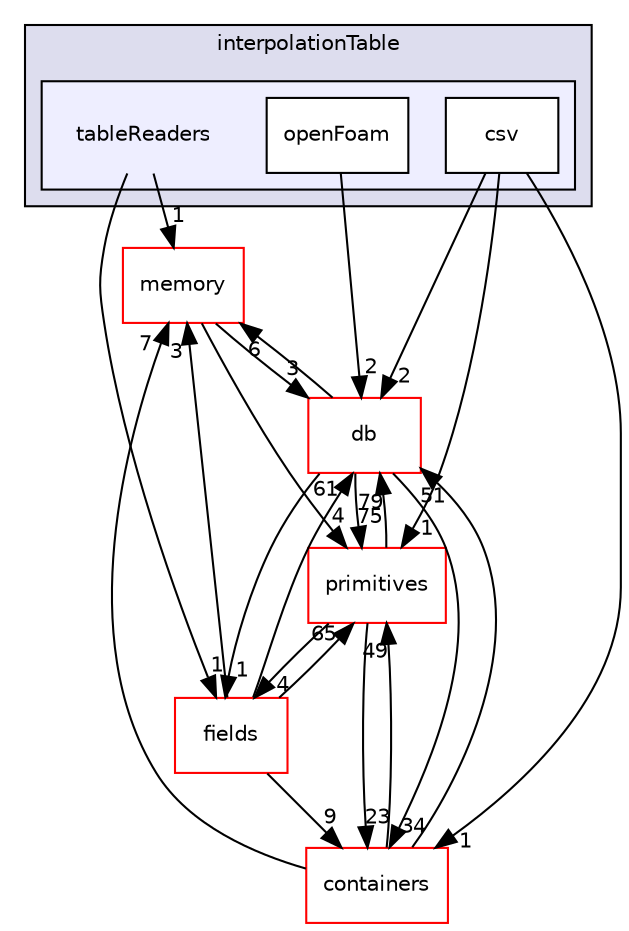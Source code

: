 digraph "src/OpenFOAM/interpolations/interpolationTable/tableReaders" {
  bgcolor=transparent;
  compound=true
  node [ fontsize="10", fontname="Helvetica"];
  edge [ labelfontsize="10", labelfontname="Helvetica"];
  subgraph clusterdir_9f1aca8cdff648a574ac91ac8f606876 {
    graph [ bgcolor="#ddddee", pencolor="black", label="interpolationTable" fontname="Helvetica", fontsize="10", URL="dir_9f1aca8cdff648a574ac91ac8f606876.html"]
  subgraph clusterdir_f6f39c37c2453dc98685617372493be5 {
    graph [ bgcolor="#eeeeff", pencolor="black", label="" URL="dir_f6f39c37c2453dc98685617372493be5.html"];
    dir_f6f39c37c2453dc98685617372493be5 [shape=plaintext label="tableReaders"];
    dir_34901c6b6c38fb508b373ce3b68106ff [shape=box label="csv" color="black" fillcolor="white" style="filled" URL="dir_34901c6b6c38fb508b373ce3b68106ff.html"];
    dir_6313558c27f915f7497766c22630afc3 [shape=box label="openFoam" color="black" fillcolor="white" style="filled" URL="dir_6313558c27f915f7497766c22630afc3.html"];
  }
  }
  dir_385a22dcc2f7120acb0f1a7a832b3b8d [shape=box label="memory" color="red" URL="dir_385a22dcc2f7120acb0f1a7a832b3b8d.html"];
  dir_962442b8f989d5529fab5e0f0e4ffb74 [shape=box label="fields" color="red" URL="dir_962442b8f989d5529fab5e0f0e4ffb74.html"];
  dir_19d0872053bde092be81d7fe3f56cbf7 [shape=box label="containers" color="red" URL="dir_19d0872053bde092be81d7fe3f56cbf7.html"];
  dir_63c634f7a7cfd679ac26c67fb30fc32f [shape=box label="db" color="red" URL="dir_63c634f7a7cfd679ac26c67fb30fc32f.html"];
  dir_3e50f45338116b169052b428016851aa [shape=box label="primitives" color="red" URL="dir_3e50f45338116b169052b428016851aa.html"];
  dir_385a22dcc2f7120acb0f1a7a832b3b8d->dir_63c634f7a7cfd679ac26c67fb30fc32f [headlabel="3", labeldistance=1.5 headhref="dir_002254_001985.html"];
  dir_385a22dcc2f7120acb0f1a7a832b3b8d->dir_3e50f45338116b169052b428016851aa [headlabel="4", labeldistance=1.5 headhref="dir_002254_002358.html"];
  dir_962442b8f989d5529fab5e0f0e4ffb74->dir_385a22dcc2f7120acb0f1a7a832b3b8d [headlabel="3", labeldistance=1.5 headhref="dir_002054_002254.html"];
  dir_962442b8f989d5529fab5e0f0e4ffb74->dir_19d0872053bde092be81d7fe3f56cbf7 [headlabel="9", labeldistance=1.5 headhref="dir_002054_001934.html"];
  dir_962442b8f989d5529fab5e0f0e4ffb74->dir_63c634f7a7cfd679ac26c67fb30fc32f [headlabel="61", labeldistance=1.5 headhref="dir_002054_001985.html"];
  dir_962442b8f989d5529fab5e0f0e4ffb74->dir_3e50f45338116b169052b428016851aa [headlabel="65", labeldistance=1.5 headhref="dir_002054_002358.html"];
  dir_19d0872053bde092be81d7fe3f56cbf7->dir_385a22dcc2f7120acb0f1a7a832b3b8d [headlabel="7", labeldistance=1.5 headhref="dir_001934_002254.html"];
  dir_19d0872053bde092be81d7fe3f56cbf7->dir_63c634f7a7cfd679ac26c67fb30fc32f [headlabel="51", labeldistance=1.5 headhref="dir_001934_001985.html"];
  dir_19d0872053bde092be81d7fe3f56cbf7->dir_3e50f45338116b169052b428016851aa [headlabel="49", labeldistance=1.5 headhref="dir_001934_002358.html"];
  dir_f6f39c37c2453dc98685617372493be5->dir_385a22dcc2f7120acb0f1a7a832b3b8d [headlabel="1", labeldistance=1.5 headhref="dir_002160_002254.html"];
  dir_f6f39c37c2453dc98685617372493be5->dir_962442b8f989d5529fab5e0f0e4ffb74 [headlabel="1", labeldistance=1.5 headhref="dir_002160_002054.html"];
  dir_6313558c27f915f7497766c22630afc3->dir_63c634f7a7cfd679ac26c67fb30fc32f [headlabel="2", labeldistance=1.5 headhref="dir_002162_001985.html"];
  dir_63c634f7a7cfd679ac26c67fb30fc32f->dir_385a22dcc2f7120acb0f1a7a832b3b8d [headlabel="6", labeldistance=1.5 headhref="dir_001985_002254.html"];
  dir_63c634f7a7cfd679ac26c67fb30fc32f->dir_962442b8f989d5529fab5e0f0e4ffb74 [headlabel="1", labeldistance=1.5 headhref="dir_001985_002054.html"];
  dir_63c634f7a7cfd679ac26c67fb30fc32f->dir_19d0872053bde092be81d7fe3f56cbf7 [headlabel="34", labeldistance=1.5 headhref="dir_001985_001934.html"];
  dir_63c634f7a7cfd679ac26c67fb30fc32f->dir_3e50f45338116b169052b428016851aa [headlabel="75", labeldistance=1.5 headhref="dir_001985_002358.html"];
  dir_3e50f45338116b169052b428016851aa->dir_962442b8f989d5529fab5e0f0e4ffb74 [headlabel="4", labeldistance=1.5 headhref="dir_002358_002054.html"];
  dir_3e50f45338116b169052b428016851aa->dir_19d0872053bde092be81d7fe3f56cbf7 [headlabel="23", labeldistance=1.5 headhref="dir_002358_001934.html"];
  dir_3e50f45338116b169052b428016851aa->dir_63c634f7a7cfd679ac26c67fb30fc32f [headlabel="79", labeldistance=1.5 headhref="dir_002358_001985.html"];
  dir_34901c6b6c38fb508b373ce3b68106ff->dir_19d0872053bde092be81d7fe3f56cbf7 [headlabel="1", labeldistance=1.5 headhref="dir_002161_001934.html"];
  dir_34901c6b6c38fb508b373ce3b68106ff->dir_63c634f7a7cfd679ac26c67fb30fc32f [headlabel="2", labeldistance=1.5 headhref="dir_002161_001985.html"];
  dir_34901c6b6c38fb508b373ce3b68106ff->dir_3e50f45338116b169052b428016851aa [headlabel="1", labeldistance=1.5 headhref="dir_002161_002358.html"];
}
